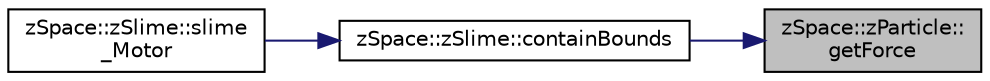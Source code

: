 digraph "zSpace::zParticle::getForce"
{
 // LATEX_PDF_SIZE
  edge [fontname="Helvetica",fontsize="10",labelfontname="Helvetica",labelfontsize="10"];
  node [fontname="Helvetica",fontsize="10",shape=record];
  rankdir="RL";
  Node32 [label="zSpace::zParticle::\lgetForce",height=0.2,width=0.4,color="black", fillcolor="grey75", style="filled", fontcolor="black",tooltip="This method retruns the force of the particle."];
  Node32 -> Node33 [dir="back",color="midnightblue",fontsize="10",style="solid",fontname="Helvetica"];
  Node33 [label="zSpace::zSlime::containBounds",height=0.2,width=0.4,color="black", fillcolor="white", style="filled",URL="$classz_space_1_1z_slime.html#aa65abafd6eba5a36c6cd9ce73749cf82",tooltip="This method contains the agent with in the bounds of the environment."];
  Node33 -> Node34 [dir="back",color="midnightblue",fontsize="10",style="solid",fontname="Helvetica"];
  Node34 [label="zSpace::zSlime::slime\l_Motor",height=0.2,width=0.4,color="black", fillcolor="white", style="filled",URL="$classz_space_1_1z_slime.html#a991c448fdd540fcba5bd904a199d7509",tooltip="This method defines the motor stage of the simulation."];
}
